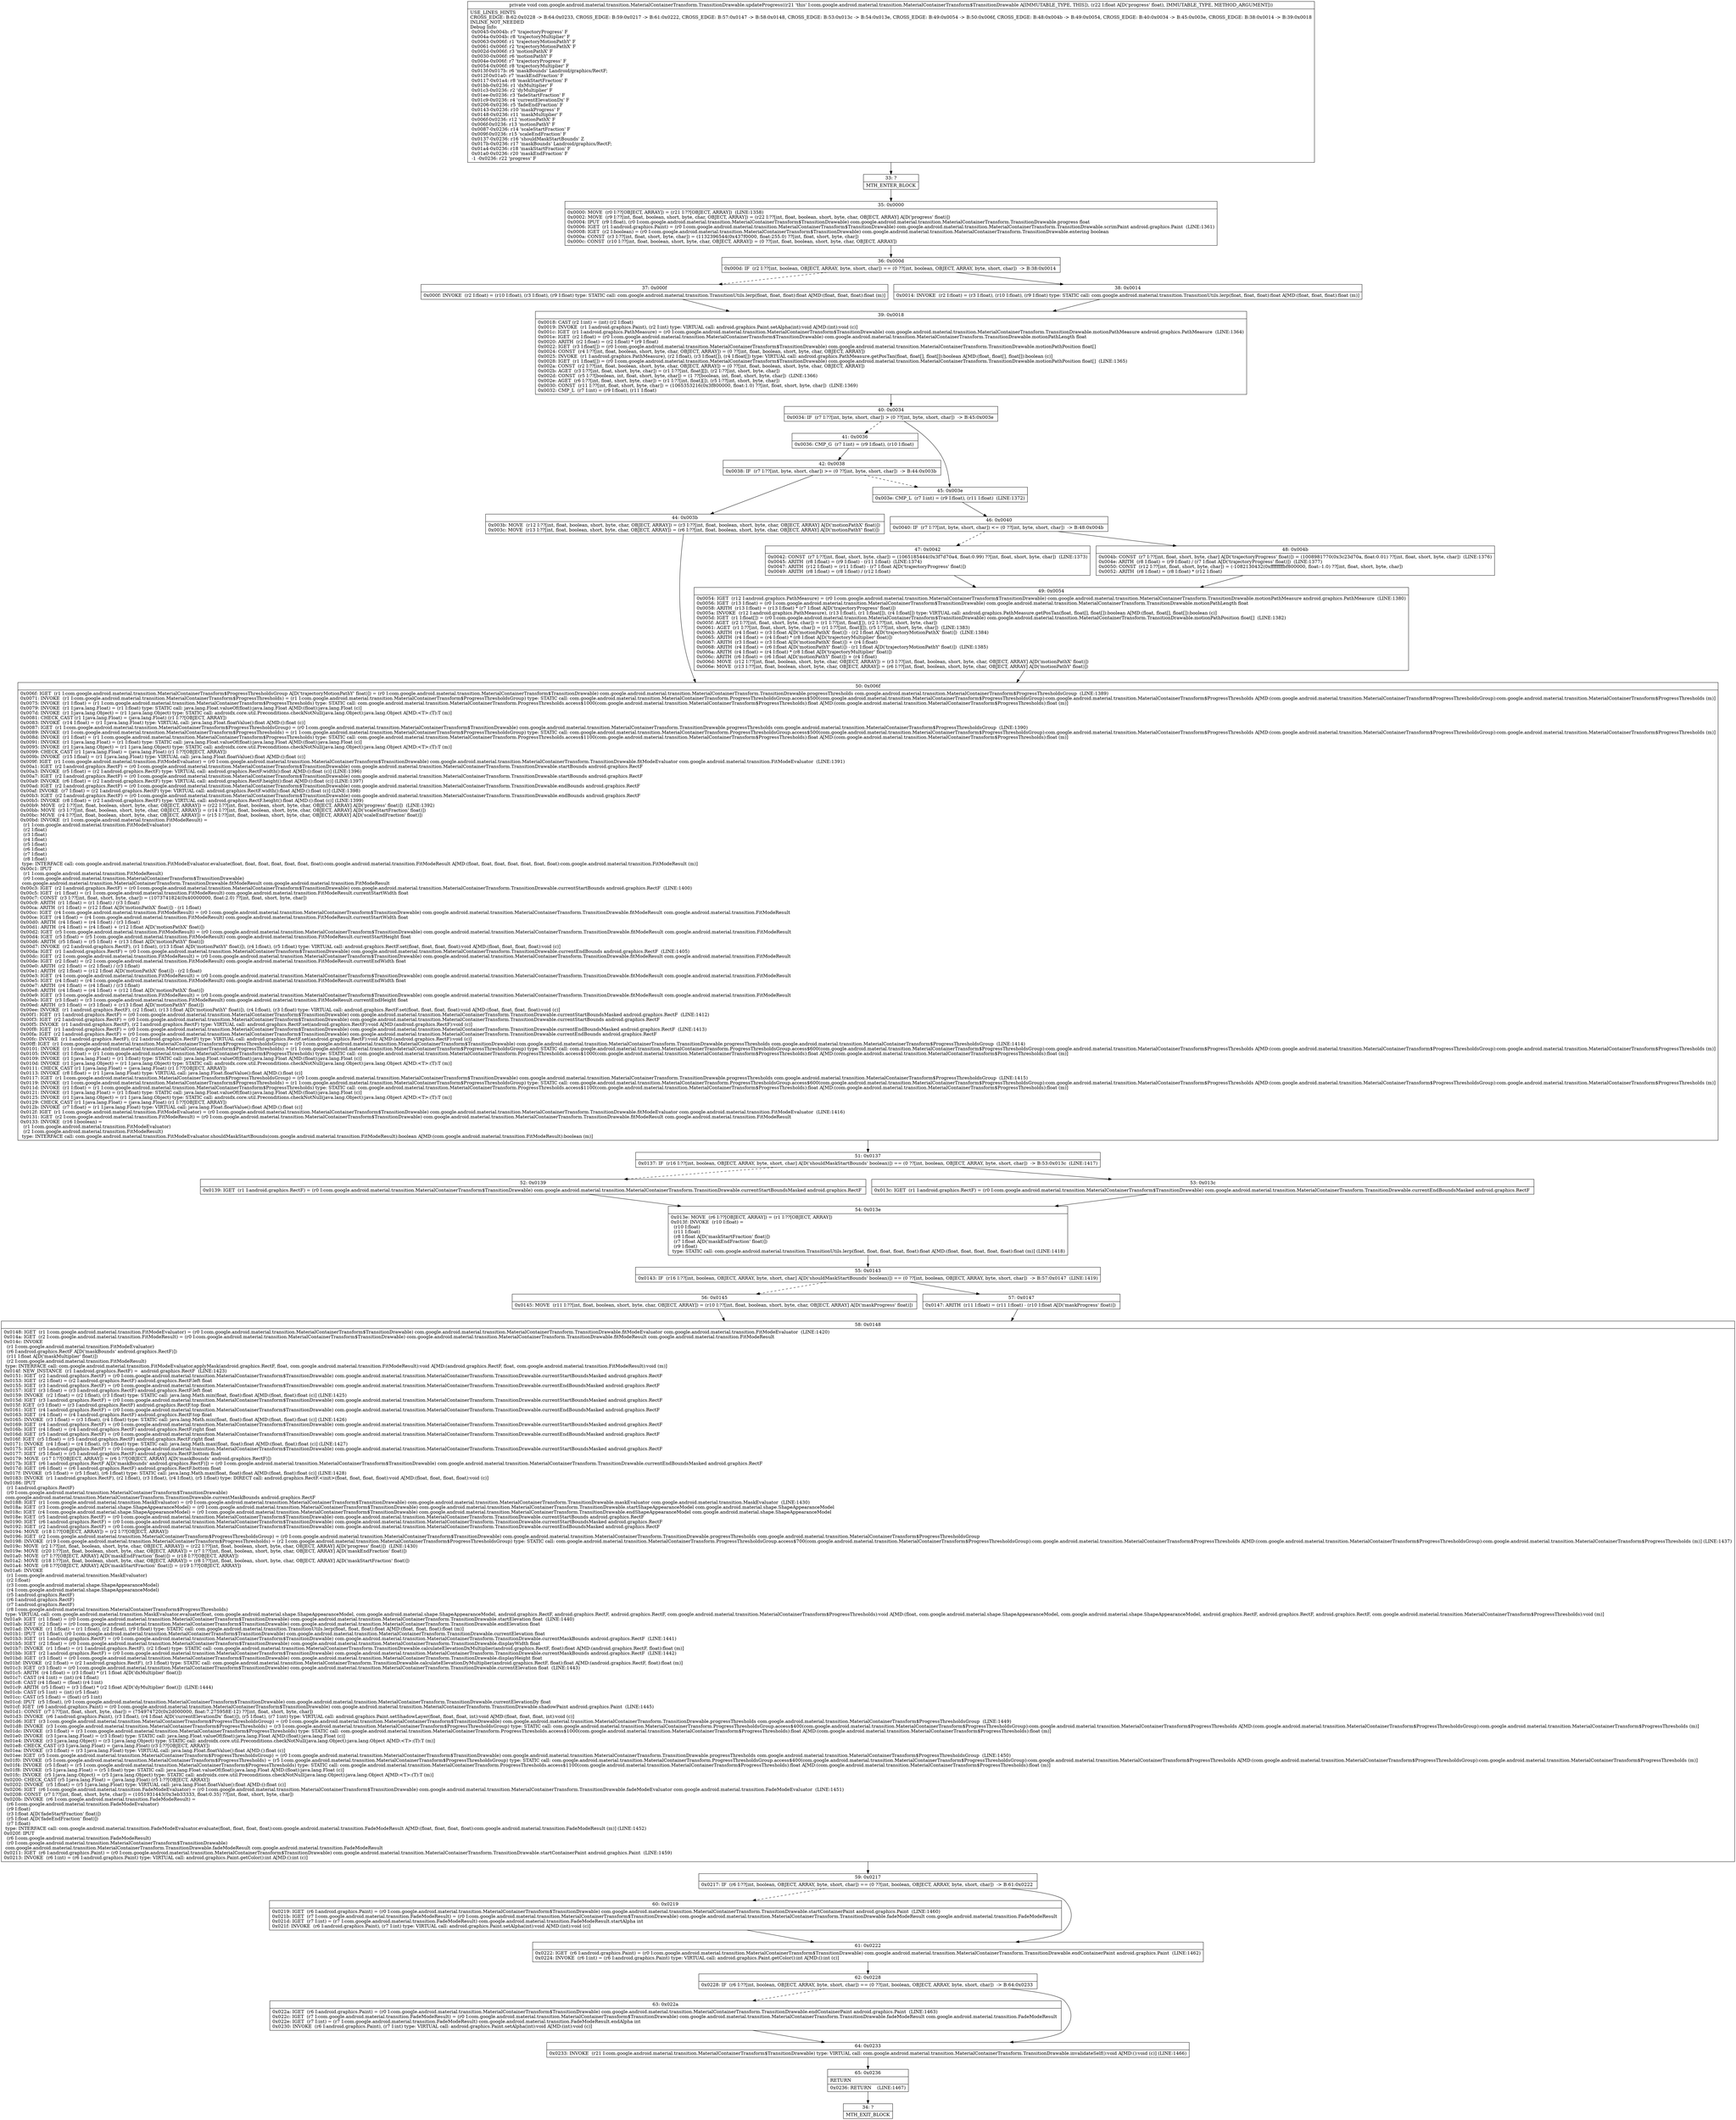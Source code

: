digraph "CFG forcom.google.android.material.transition.MaterialContainerTransform.TransitionDrawable.updateProgress(F)V" {
Node_33 [shape=record,label="{33\:\ ?|MTH_ENTER_BLOCK\l}"];
Node_35 [shape=record,label="{35\:\ 0x0000|0x0000: MOVE  (r0 I:??[OBJECT, ARRAY]) = (r21 I:??[OBJECT, ARRAY])  (LINE:1358)\l0x0002: MOVE  (r9 I:??[int, float, boolean, short, byte, char, OBJECT, ARRAY]) = (r22 I:??[int, float, boolean, short, byte, char, OBJECT, ARRAY] A[D('progress' float)]) \l0x0004: IPUT  (r9 I:float), (r0 I:com.google.android.material.transition.MaterialContainerTransform$TransitionDrawable) com.google.android.material.transition.MaterialContainerTransform.TransitionDrawable.progress float \l0x0006: IGET  (r1 I:android.graphics.Paint) = (r0 I:com.google.android.material.transition.MaterialContainerTransform$TransitionDrawable) com.google.android.material.transition.MaterialContainerTransform.TransitionDrawable.scrimPaint android.graphics.Paint  (LINE:1361)\l0x0008: IGET  (r2 I:boolean) = (r0 I:com.google.android.material.transition.MaterialContainerTransform$TransitionDrawable) com.google.android.material.transition.MaterialContainerTransform.TransitionDrawable.entering boolean \l0x000a: CONST  (r3 I:??[int, float, short, byte, char]) = (1132396544(0x437f0000, float:255.0) ??[int, float, short, byte, char]) \l0x000c: CONST  (r10 I:??[int, float, boolean, short, byte, char, OBJECT, ARRAY]) = (0 ??[int, float, boolean, short, byte, char, OBJECT, ARRAY]) \l}"];
Node_36 [shape=record,label="{36\:\ 0x000d|0x000d: IF  (r2 I:??[int, boolean, OBJECT, ARRAY, byte, short, char]) == (0 ??[int, boolean, OBJECT, ARRAY, byte, short, char])  \-\> B:38:0x0014 \l}"];
Node_37 [shape=record,label="{37\:\ 0x000f|0x000f: INVOKE  (r2 I:float) = (r10 I:float), (r3 I:float), (r9 I:float) type: STATIC call: com.google.android.material.transition.TransitionUtils.lerp(float, float, float):float A[MD:(float, float, float):float (m)]\l}"];
Node_39 [shape=record,label="{39\:\ 0x0018|0x0018: CAST (r2 I:int) = (int) (r2 I:float) \l0x0019: INVOKE  (r1 I:android.graphics.Paint), (r2 I:int) type: VIRTUAL call: android.graphics.Paint.setAlpha(int):void A[MD:(int):void (c)]\l0x001c: IGET  (r1 I:android.graphics.PathMeasure) = (r0 I:com.google.android.material.transition.MaterialContainerTransform$TransitionDrawable) com.google.android.material.transition.MaterialContainerTransform.TransitionDrawable.motionPathMeasure android.graphics.PathMeasure  (LINE:1364)\l0x001e: IGET  (r2 I:float) = (r0 I:com.google.android.material.transition.MaterialContainerTransform$TransitionDrawable) com.google.android.material.transition.MaterialContainerTransform.TransitionDrawable.motionPathLength float \l0x0020: ARITH  (r2 I:float) = (r2 I:float) * (r9 I:float) \l0x0022: IGET  (r3 I:float[]) = (r0 I:com.google.android.material.transition.MaterialContainerTransform$TransitionDrawable) com.google.android.material.transition.MaterialContainerTransform.TransitionDrawable.motionPathPosition float[] \l0x0024: CONST  (r4 I:??[int, float, boolean, short, byte, char, OBJECT, ARRAY]) = (0 ??[int, float, boolean, short, byte, char, OBJECT, ARRAY]) \l0x0025: INVOKE  (r1 I:android.graphics.PathMeasure), (r2 I:float), (r3 I:float[]), (r4 I:float[]) type: VIRTUAL call: android.graphics.PathMeasure.getPosTan(float, float[], float[]):boolean A[MD:(float, float[], float[]):boolean (c)]\l0x0028: IGET  (r1 I:float[]) = (r0 I:com.google.android.material.transition.MaterialContainerTransform$TransitionDrawable) com.google.android.material.transition.MaterialContainerTransform.TransitionDrawable.motionPathPosition float[]  (LINE:1365)\l0x002a: CONST  (r2 I:??[int, float, boolean, short, byte, char, OBJECT, ARRAY]) = (0 ??[int, float, boolean, short, byte, char, OBJECT, ARRAY]) \l0x002b: AGET  (r3 I:??[int, float, short, byte, char]) = (r1 I:??[int, float][]), (r2 I:??[int, short, byte, char]) \l0x002d: CONST  (r5 I:??[boolean, int, float, short, byte, char]) = (1 ??[boolean, int, float, short, byte, char])  (LINE:1366)\l0x002e: AGET  (r6 I:??[int, float, short, byte, char]) = (r1 I:??[int, float][]), (r5 I:??[int, short, byte, char]) \l0x0030: CONST  (r11 I:??[int, float, short, byte, char]) = (1065353216(0x3f800000, float:1.0) ??[int, float, short, byte, char])  (LINE:1369)\l0x0032: CMP_L  (r7 I:int) = (r9 I:float), (r11 I:float) \l}"];
Node_40 [shape=record,label="{40\:\ 0x0034|0x0034: IF  (r7 I:??[int, byte, short, char]) \> (0 ??[int, byte, short, char])  \-\> B:45:0x003e \l}"];
Node_41 [shape=record,label="{41\:\ 0x0036|0x0036: CMP_G  (r7 I:int) = (r9 I:float), (r10 I:float) \l}"];
Node_42 [shape=record,label="{42\:\ 0x0038|0x0038: IF  (r7 I:??[int, byte, short, char]) \>= (0 ??[int, byte, short, char])  \-\> B:44:0x003b \l}"];
Node_44 [shape=record,label="{44\:\ 0x003b|0x003b: MOVE  (r12 I:??[int, float, boolean, short, byte, char, OBJECT, ARRAY]) = (r3 I:??[int, float, boolean, short, byte, char, OBJECT, ARRAY] A[D('motionPathX' float)]) \l0x003c: MOVE  (r13 I:??[int, float, boolean, short, byte, char, OBJECT, ARRAY]) = (r6 I:??[int, float, boolean, short, byte, char, OBJECT, ARRAY] A[D('motionPathY' float)]) \l}"];
Node_50 [shape=record,label="{50\:\ 0x006f|0x006f: IGET  (r1 I:com.google.android.material.transition.MaterialContainerTransform$ProgressThresholdsGroup A[D('trajectoryMotionPathY' float)]) = (r0 I:com.google.android.material.transition.MaterialContainerTransform$TransitionDrawable) com.google.android.material.transition.MaterialContainerTransform.TransitionDrawable.progressThresholds com.google.android.material.transition.MaterialContainerTransform$ProgressThresholdsGroup  (LINE:1389)\l0x0071: INVOKE  (r1 I:com.google.android.material.transition.MaterialContainerTransform$ProgressThresholds) = (r1 I:com.google.android.material.transition.MaterialContainerTransform$ProgressThresholdsGroup) type: STATIC call: com.google.android.material.transition.MaterialContainerTransform.ProgressThresholdsGroup.access$500(com.google.android.material.transition.MaterialContainerTransform$ProgressThresholdsGroup):com.google.android.material.transition.MaterialContainerTransform$ProgressThresholds A[MD:(com.google.android.material.transition.MaterialContainerTransform$ProgressThresholdsGroup):com.google.android.material.transition.MaterialContainerTransform$ProgressThresholds (m)]\l0x0075: INVOKE  (r1 I:float) = (r1 I:com.google.android.material.transition.MaterialContainerTransform$ProgressThresholds) type: STATIC call: com.google.android.material.transition.MaterialContainerTransform.ProgressThresholds.access$1000(com.google.android.material.transition.MaterialContainerTransform$ProgressThresholds):float A[MD:(com.google.android.material.transition.MaterialContainerTransform$ProgressThresholds):float (m)]\l0x0079: INVOKE  (r1 I:java.lang.Float) = (r1 I:float) type: STATIC call: java.lang.Float.valueOf(float):java.lang.Float A[MD:(float):java.lang.Float (c)]\l0x007d: INVOKE  (r1 I:java.lang.Object) = (r1 I:java.lang.Object) type: STATIC call: androidx.core.util.Preconditions.checkNotNull(java.lang.Object):java.lang.Object A[MD:\<T\>:(T):T (m)]\l0x0081: CHECK_CAST (r1 I:java.lang.Float) = (java.lang.Float) (r1 I:??[OBJECT, ARRAY]) \l0x0083: INVOKE  (r14 I:float) = (r1 I:java.lang.Float) type: VIRTUAL call: java.lang.Float.floatValue():float A[MD:():float (c)]\l0x0087: IGET  (r1 I:com.google.android.material.transition.MaterialContainerTransform$ProgressThresholdsGroup) = (r0 I:com.google.android.material.transition.MaterialContainerTransform$TransitionDrawable) com.google.android.material.transition.MaterialContainerTransform.TransitionDrawable.progressThresholds com.google.android.material.transition.MaterialContainerTransform$ProgressThresholdsGroup  (LINE:1390)\l0x0089: INVOKE  (r1 I:com.google.android.material.transition.MaterialContainerTransform$ProgressThresholds) = (r1 I:com.google.android.material.transition.MaterialContainerTransform$ProgressThresholdsGroup) type: STATIC call: com.google.android.material.transition.MaterialContainerTransform.ProgressThresholdsGroup.access$500(com.google.android.material.transition.MaterialContainerTransform$ProgressThresholdsGroup):com.google.android.material.transition.MaterialContainerTransform$ProgressThresholds A[MD:(com.google.android.material.transition.MaterialContainerTransform$ProgressThresholdsGroup):com.google.android.material.transition.MaterialContainerTransform$ProgressThresholds (m)]\l0x008d: INVOKE  (r1 I:float) = (r1 I:com.google.android.material.transition.MaterialContainerTransform$ProgressThresholds) type: STATIC call: com.google.android.material.transition.MaterialContainerTransform.ProgressThresholds.access$1100(com.google.android.material.transition.MaterialContainerTransform$ProgressThresholds):float A[MD:(com.google.android.material.transition.MaterialContainerTransform$ProgressThresholds):float (m)]\l0x0091: INVOKE  (r1 I:java.lang.Float) = (r1 I:float) type: STATIC call: java.lang.Float.valueOf(float):java.lang.Float A[MD:(float):java.lang.Float (c)]\l0x0095: INVOKE  (r1 I:java.lang.Object) = (r1 I:java.lang.Object) type: STATIC call: androidx.core.util.Preconditions.checkNotNull(java.lang.Object):java.lang.Object A[MD:\<T\>:(T):T (m)]\l0x0099: CHECK_CAST (r1 I:java.lang.Float) = (java.lang.Float) (r1 I:??[OBJECT, ARRAY]) \l0x009b: INVOKE  (r15 I:float) = (r1 I:java.lang.Float) type: VIRTUAL call: java.lang.Float.floatValue():float A[MD:():float (c)]\l0x009f: IGET  (r1 I:com.google.android.material.transition.FitModeEvaluator) = (r0 I:com.google.android.material.transition.MaterialContainerTransform$TransitionDrawable) com.google.android.material.transition.MaterialContainerTransform.TransitionDrawable.fitModeEvaluator com.google.android.material.transition.FitModeEvaluator  (LINE:1391)\l0x00a1: IGET  (r2 I:android.graphics.RectF) = (r0 I:com.google.android.material.transition.MaterialContainerTransform$TransitionDrawable) com.google.android.material.transition.MaterialContainerTransform.TransitionDrawable.startBounds android.graphics.RectF \l0x00a3: INVOKE  (r5 I:float) = (r2 I:android.graphics.RectF) type: VIRTUAL call: android.graphics.RectF.width():float A[MD:():float (c)] (LINE:1396)\l0x00a7: IGET  (r2 I:android.graphics.RectF) = (r0 I:com.google.android.material.transition.MaterialContainerTransform$TransitionDrawable) com.google.android.material.transition.MaterialContainerTransform.TransitionDrawable.startBounds android.graphics.RectF \l0x00a9: INVOKE  (r6 I:float) = (r2 I:android.graphics.RectF) type: VIRTUAL call: android.graphics.RectF.height():float A[MD:():float (c)] (LINE:1397)\l0x00ad: IGET  (r2 I:android.graphics.RectF) = (r0 I:com.google.android.material.transition.MaterialContainerTransform$TransitionDrawable) com.google.android.material.transition.MaterialContainerTransform.TransitionDrawable.endBounds android.graphics.RectF \l0x00af: INVOKE  (r7 I:float) = (r2 I:android.graphics.RectF) type: VIRTUAL call: android.graphics.RectF.width():float A[MD:():float (c)] (LINE:1398)\l0x00b3: IGET  (r2 I:android.graphics.RectF) = (r0 I:com.google.android.material.transition.MaterialContainerTransform$TransitionDrawable) com.google.android.material.transition.MaterialContainerTransform.TransitionDrawable.endBounds android.graphics.RectF \l0x00b5: INVOKE  (r8 I:float) = (r2 I:android.graphics.RectF) type: VIRTUAL call: android.graphics.RectF.height():float A[MD:():float (c)] (LINE:1399)\l0x00b9: MOVE  (r2 I:??[int, float, boolean, short, byte, char, OBJECT, ARRAY]) = (r22 I:??[int, float, boolean, short, byte, char, OBJECT, ARRAY] A[D('progress' float)])  (LINE:1392)\l0x00bb: MOVE  (r3 I:??[int, float, boolean, short, byte, char, OBJECT, ARRAY]) = (r14 I:??[int, float, boolean, short, byte, char, OBJECT, ARRAY] A[D('scaleStartFraction' float)]) \l0x00bc: MOVE  (r4 I:??[int, float, boolean, short, byte, char, OBJECT, ARRAY]) = (r15 I:??[int, float, boolean, short, byte, char, OBJECT, ARRAY] A[D('scaleEndFraction' float)]) \l0x00bd: INVOKE  (r1 I:com.google.android.material.transition.FitModeResult) = \l  (r1 I:com.google.android.material.transition.FitModeEvaluator)\l  (r2 I:float)\l  (r3 I:float)\l  (r4 I:float)\l  (r5 I:float)\l  (r6 I:float)\l  (r7 I:float)\l  (r8 I:float)\l type: INTERFACE call: com.google.android.material.transition.FitModeEvaluator.evaluate(float, float, float, float, float, float, float):com.google.android.material.transition.FitModeResult A[MD:(float, float, float, float, float, float, float):com.google.android.material.transition.FitModeResult (m)]\l0x00c1: IPUT  \l  (r1 I:com.google.android.material.transition.FitModeResult)\l  (r0 I:com.google.android.material.transition.MaterialContainerTransform$TransitionDrawable)\l com.google.android.material.transition.MaterialContainerTransform.TransitionDrawable.fitModeResult com.google.android.material.transition.FitModeResult \l0x00c3: IGET  (r2 I:android.graphics.RectF) = (r0 I:com.google.android.material.transition.MaterialContainerTransform$TransitionDrawable) com.google.android.material.transition.MaterialContainerTransform.TransitionDrawable.currentStartBounds android.graphics.RectF  (LINE:1400)\l0x00c5: IGET  (r1 I:float) = (r1 I:com.google.android.material.transition.FitModeResult) com.google.android.material.transition.FitModeResult.currentStartWidth float \l0x00c7: CONST  (r3 I:??[int, float, short, byte, char]) = (1073741824(0x40000000, float:2.0) ??[int, float, short, byte, char]) \l0x00c9: ARITH  (r1 I:float) = (r1 I:float) \/ (r3 I:float) \l0x00ca: ARITH  (r1 I:float) = (r12 I:float A[D('motionPathX' float)]) \- (r1 I:float) \l0x00cc: IGET  (r4 I:com.google.android.material.transition.FitModeResult) = (r0 I:com.google.android.material.transition.MaterialContainerTransform$TransitionDrawable) com.google.android.material.transition.MaterialContainerTransform.TransitionDrawable.fitModeResult com.google.android.material.transition.FitModeResult \l0x00ce: IGET  (r4 I:float) = (r4 I:com.google.android.material.transition.FitModeResult) com.google.android.material.transition.FitModeResult.currentStartWidth float \l0x00d0: ARITH  (r4 I:float) = (r4 I:float) \/ (r3 I:float) \l0x00d1: ARITH  (r4 I:float) = (r4 I:float) + (r12 I:float A[D('motionPathX' float)]) \l0x00d2: IGET  (r5 I:com.google.android.material.transition.FitModeResult) = (r0 I:com.google.android.material.transition.MaterialContainerTransform$TransitionDrawable) com.google.android.material.transition.MaterialContainerTransform.TransitionDrawable.fitModeResult com.google.android.material.transition.FitModeResult \l0x00d4: IGET  (r5 I:float) = (r5 I:com.google.android.material.transition.FitModeResult) com.google.android.material.transition.FitModeResult.currentStartHeight float \l0x00d6: ARITH  (r5 I:float) = (r5 I:float) + (r13 I:float A[D('motionPathY' float)]) \l0x00d7: INVOKE  (r2 I:android.graphics.RectF), (r1 I:float), (r13 I:float A[D('motionPathY' float)]), (r4 I:float), (r5 I:float) type: VIRTUAL call: android.graphics.RectF.set(float, float, float, float):void A[MD:(float, float, float, float):void (c)]\l0x00da: IGET  (r1 I:android.graphics.RectF) = (r0 I:com.google.android.material.transition.MaterialContainerTransform$TransitionDrawable) com.google.android.material.transition.MaterialContainerTransform.TransitionDrawable.currentEndBounds android.graphics.RectF  (LINE:1405)\l0x00dc: IGET  (r2 I:com.google.android.material.transition.FitModeResult) = (r0 I:com.google.android.material.transition.MaterialContainerTransform$TransitionDrawable) com.google.android.material.transition.MaterialContainerTransform.TransitionDrawable.fitModeResult com.google.android.material.transition.FitModeResult \l0x00de: IGET  (r2 I:float) = (r2 I:com.google.android.material.transition.FitModeResult) com.google.android.material.transition.FitModeResult.currentEndWidth float \l0x00e0: ARITH  (r2 I:float) = (r2 I:float) \/ (r3 I:float) \l0x00e1: ARITH  (r2 I:float) = (r12 I:float A[D('motionPathX' float)]) \- (r2 I:float) \l0x00e3: IGET  (r4 I:com.google.android.material.transition.FitModeResult) = (r0 I:com.google.android.material.transition.MaterialContainerTransform$TransitionDrawable) com.google.android.material.transition.MaterialContainerTransform.TransitionDrawable.fitModeResult com.google.android.material.transition.FitModeResult \l0x00e5: IGET  (r4 I:float) = (r4 I:com.google.android.material.transition.FitModeResult) com.google.android.material.transition.FitModeResult.currentEndWidth float \l0x00e7: ARITH  (r4 I:float) = (r4 I:float) \/ (r3 I:float) \l0x00e8: ARITH  (r4 I:float) = (r4 I:float) + (r12 I:float A[D('motionPathX' float)]) \l0x00e9: IGET  (r3 I:com.google.android.material.transition.FitModeResult) = (r0 I:com.google.android.material.transition.MaterialContainerTransform$TransitionDrawable) com.google.android.material.transition.MaterialContainerTransform.TransitionDrawable.fitModeResult com.google.android.material.transition.FitModeResult \l0x00eb: IGET  (r3 I:float) = (r3 I:com.google.android.material.transition.FitModeResult) com.google.android.material.transition.FitModeResult.currentEndHeight float \l0x00ed: ARITH  (r3 I:float) = (r3 I:float) + (r13 I:float A[D('motionPathY' float)]) \l0x00ee: INVOKE  (r1 I:android.graphics.RectF), (r2 I:float), (r13 I:float A[D('motionPathY' float)]), (r4 I:float), (r3 I:float) type: VIRTUAL call: android.graphics.RectF.set(float, float, float, float):void A[MD:(float, float, float, float):void (c)]\l0x00f1: IGET  (r1 I:android.graphics.RectF) = (r0 I:com.google.android.material.transition.MaterialContainerTransform$TransitionDrawable) com.google.android.material.transition.MaterialContainerTransform.TransitionDrawable.currentStartBoundsMasked android.graphics.RectF  (LINE:1412)\l0x00f3: IGET  (r2 I:android.graphics.RectF) = (r0 I:com.google.android.material.transition.MaterialContainerTransform$TransitionDrawable) com.google.android.material.transition.MaterialContainerTransform.TransitionDrawable.currentStartBounds android.graphics.RectF \l0x00f5: INVOKE  (r1 I:android.graphics.RectF), (r2 I:android.graphics.RectF) type: VIRTUAL call: android.graphics.RectF.set(android.graphics.RectF):void A[MD:(android.graphics.RectF):void (c)]\l0x00f8: IGET  (r1 I:android.graphics.RectF) = (r0 I:com.google.android.material.transition.MaterialContainerTransform$TransitionDrawable) com.google.android.material.transition.MaterialContainerTransform.TransitionDrawable.currentEndBoundsMasked android.graphics.RectF  (LINE:1413)\l0x00fa: IGET  (r2 I:android.graphics.RectF) = (r0 I:com.google.android.material.transition.MaterialContainerTransform$TransitionDrawable) com.google.android.material.transition.MaterialContainerTransform.TransitionDrawable.currentEndBounds android.graphics.RectF \l0x00fc: INVOKE  (r1 I:android.graphics.RectF), (r2 I:android.graphics.RectF) type: VIRTUAL call: android.graphics.RectF.set(android.graphics.RectF):void A[MD:(android.graphics.RectF):void (c)]\l0x00ff: IGET  (r1 I:com.google.android.material.transition.MaterialContainerTransform$ProgressThresholdsGroup) = (r0 I:com.google.android.material.transition.MaterialContainerTransform$TransitionDrawable) com.google.android.material.transition.MaterialContainerTransform.TransitionDrawable.progressThresholds com.google.android.material.transition.MaterialContainerTransform$ProgressThresholdsGroup  (LINE:1414)\l0x0101: INVOKE  (r1 I:com.google.android.material.transition.MaterialContainerTransform$ProgressThresholds) = (r1 I:com.google.android.material.transition.MaterialContainerTransform$ProgressThresholdsGroup) type: STATIC call: com.google.android.material.transition.MaterialContainerTransform.ProgressThresholdsGroup.access$600(com.google.android.material.transition.MaterialContainerTransform$ProgressThresholdsGroup):com.google.android.material.transition.MaterialContainerTransform$ProgressThresholds A[MD:(com.google.android.material.transition.MaterialContainerTransform$ProgressThresholdsGroup):com.google.android.material.transition.MaterialContainerTransform$ProgressThresholds (m)]\l0x0105: INVOKE  (r1 I:float) = (r1 I:com.google.android.material.transition.MaterialContainerTransform$ProgressThresholds) type: STATIC call: com.google.android.material.transition.MaterialContainerTransform.ProgressThresholds.access$1000(com.google.android.material.transition.MaterialContainerTransform$ProgressThresholds):float A[MD:(com.google.android.material.transition.MaterialContainerTransform$ProgressThresholds):float (m)]\l0x0109: INVOKE  (r1 I:java.lang.Float) = (r1 I:float) type: STATIC call: java.lang.Float.valueOf(float):java.lang.Float A[MD:(float):java.lang.Float (c)]\l0x010d: INVOKE  (r1 I:java.lang.Object) = (r1 I:java.lang.Object) type: STATIC call: androidx.core.util.Preconditions.checkNotNull(java.lang.Object):java.lang.Object A[MD:\<T\>:(T):T (m)]\l0x0111: CHECK_CAST (r1 I:java.lang.Float) = (java.lang.Float) (r1 I:??[OBJECT, ARRAY]) \l0x0113: INVOKE  (r8 I:float) = (r1 I:java.lang.Float) type: VIRTUAL call: java.lang.Float.floatValue():float A[MD:():float (c)]\l0x0117: IGET  (r1 I:com.google.android.material.transition.MaterialContainerTransform$ProgressThresholdsGroup) = (r0 I:com.google.android.material.transition.MaterialContainerTransform$TransitionDrawable) com.google.android.material.transition.MaterialContainerTransform.TransitionDrawable.progressThresholds com.google.android.material.transition.MaterialContainerTransform$ProgressThresholdsGroup  (LINE:1415)\l0x0119: INVOKE  (r1 I:com.google.android.material.transition.MaterialContainerTransform$ProgressThresholds) = (r1 I:com.google.android.material.transition.MaterialContainerTransform$ProgressThresholdsGroup) type: STATIC call: com.google.android.material.transition.MaterialContainerTransform.ProgressThresholdsGroup.access$600(com.google.android.material.transition.MaterialContainerTransform$ProgressThresholdsGroup):com.google.android.material.transition.MaterialContainerTransform$ProgressThresholds A[MD:(com.google.android.material.transition.MaterialContainerTransform$ProgressThresholdsGroup):com.google.android.material.transition.MaterialContainerTransform$ProgressThresholds (m)]\l0x011d: INVOKE  (r1 I:float) = (r1 I:com.google.android.material.transition.MaterialContainerTransform$ProgressThresholds) type: STATIC call: com.google.android.material.transition.MaterialContainerTransform.ProgressThresholds.access$1100(com.google.android.material.transition.MaterialContainerTransform$ProgressThresholds):float A[MD:(com.google.android.material.transition.MaterialContainerTransform$ProgressThresholds):float (m)]\l0x0121: INVOKE  (r1 I:java.lang.Float) = (r1 I:float) type: STATIC call: java.lang.Float.valueOf(float):java.lang.Float A[MD:(float):java.lang.Float (c)]\l0x0125: INVOKE  (r1 I:java.lang.Object) = (r1 I:java.lang.Object) type: STATIC call: androidx.core.util.Preconditions.checkNotNull(java.lang.Object):java.lang.Object A[MD:\<T\>:(T):T (m)]\l0x0129: CHECK_CAST (r1 I:java.lang.Float) = (java.lang.Float) (r1 I:??[OBJECT, ARRAY]) \l0x012b: INVOKE  (r7 I:float) = (r1 I:java.lang.Float) type: VIRTUAL call: java.lang.Float.floatValue():float A[MD:():float (c)]\l0x012f: IGET  (r1 I:com.google.android.material.transition.FitModeEvaluator) = (r0 I:com.google.android.material.transition.MaterialContainerTransform$TransitionDrawable) com.google.android.material.transition.MaterialContainerTransform.TransitionDrawable.fitModeEvaluator com.google.android.material.transition.FitModeEvaluator  (LINE:1416)\l0x0131: IGET  (r2 I:com.google.android.material.transition.FitModeResult) = (r0 I:com.google.android.material.transition.MaterialContainerTransform$TransitionDrawable) com.google.android.material.transition.MaterialContainerTransform.TransitionDrawable.fitModeResult com.google.android.material.transition.FitModeResult \l0x0133: INVOKE  (r16 I:boolean) = \l  (r1 I:com.google.android.material.transition.FitModeEvaluator)\l  (r2 I:com.google.android.material.transition.FitModeResult)\l type: INTERFACE call: com.google.android.material.transition.FitModeEvaluator.shouldMaskStartBounds(com.google.android.material.transition.FitModeResult):boolean A[MD:(com.google.android.material.transition.FitModeResult):boolean (m)]\l}"];
Node_51 [shape=record,label="{51\:\ 0x0137|0x0137: IF  (r16 I:??[int, boolean, OBJECT, ARRAY, byte, short, char] A[D('shouldMaskStartBounds' boolean)]) == (0 ??[int, boolean, OBJECT, ARRAY, byte, short, char])  \-\> B:53:0x013c  (LINE:1417)\l}"];
Node_52 [shape=record,label="{52\:\ 0x0139|0x0139: IGET  (r1 I:android.graphics.RectF) = (r0 I:com.google.android.material.transition.MaterialContainerTransform$TransitionDrawable) com.google.android.material.transition.MaterialContainerTransform.TransitionDrawable.currentStartBoundsMasked android.graphics.RectF \l}"];
Node_54 [shape=record,label="{54\:\ 0x013e|0x013e: MOVE  (r6 I:??[OBJECT, ARRAY]) = (r1 I:??[OBJECT, ARRAY]) \l0x013f: INVOKE  (r10 I:float) = \l  (r10 I:float)\l  (r11 I:float)\l  (r8 I:float A[D('maskStartFraction' float)])\l  (r7 I:float A[D('maskEndFraction' float)])\l  (r9 I:float)\l type: STATIC call: com.google.android.material.transition.TransitionUtils.lerp(float, float, float, float, float):float A[MD:(float, float, float, float, float):float (m)] (LINE:1418)\l}"];
Node_55 [shape=record,label="{55\:\ 0x0143|0x0143: IF  (r16 I:??[int, boolean, OBJECT, ARRAY, byte, short, char] A[D('shouldMaskStartBounds' boolean)]) == (0 ??[int, boolean, OBJECT, ARRAY, byte, short, char])  \-\> B:57:0x0147  (LINE:1419)\l}"];
Node_56 [shape=record,label="{56\:\ 0x0145|0x0145: MOVE  (r11 I:??[int, float, boolean, short, byte, char, OBJECT, ARRAY]) = (r10 I:??[int, float, boolean, short, byte, char, OBJECT, ARRAY] A[D('maskProgress' float)]) \l}"];
Node_58 [shape=record,label="{58\:\ 0x0148|0x0148: IGET  (r1 I:com.google.android.material.transition.FitModeEvaluator) = (r0 I:com.google.android.material.transition.MaterialContainerTransform$TransitionDrawable) com.google.android.material.transition.MaterialContainerTransform.TransitionDrawable.fitModeEvaluator com.google.android.material.transition.FitModeEvaluator  (LINE:1420)\l0x014a: IGET  (r2 I:com.google.android.material.transition.FitModeResult) = (r0 I:com.google.android.material.transition.MaterialContainerTransform$TransitionDrawable) com.google.android.material.transition.MaterialContainerTransform.TransitionDrawable.fitModeResult com.google.android.material.transition.FitModeResult \l0x014c: INVOKE  \l  (r1 I:com.google.android.material.transition.FitModeEvaluator)\l  (r6 I:android.graphics.RectF A[D('maskBounds' android.graphics.RectF)])\l  (r11 I:float A[D('maskMultiplier' float)])\l  (r2 I:com.google.android.material.transition.FitModeResult)\l type: INTERFACE call: com.google.android.material.transition.FitModeEvaluator.applyMask(android.graphics.RectF, float, com.google.android.material.transition.FitModeResult):void A[MD:(android.graphics.RectF, float, com.google.android.material.transition.FitModeResult):void (m)]\l0x014f: NEW_INSTANCE  (r1 I:android.graphics.RectF) =  android.graphics.RectF  (LINE:1423)\l0x0151: IGET  (r2 I:android.graphics.RectF) = (r0 I:com.google.android.material.transition.MaterialContainerTransform$TransitionDrawable) com.google.android.material.transition.MaterialContainerTransform.TransitionDrawable.currentStartBoundsMasked android.graphics.RectF \l0x0153: IGET  (r2 I:float) = (r2 I:android.graphics.RectF) android.graphics.RectF.left float \l0x0155: IGET  (r3 I:android.graphics.RectF) = (r0 I:com.google.android.material.transition.MaterialContainerTransform$TransitionDrawable) com.google.android.material.transition.MaterialContainerTransform.TransitionDrawable.currentEndBoundsMasked android.graphics.RectF \l0x0157: IGET  (r3 I:float) = (r3 I:android.graphics.RectF) android.graphics.RectF.left float \l0x0159: INVOKE  (r2 I:float) = (r2 I:float), (r3 I:float) type: STATIC call: java.lang.Math.min(float, float):float A[MD:(float, float):float (c)] (LINE:1425)\l0x015d: IGET  (r3 I:android.graphics.RectF) = (r0 I:com.google.android.material.transition.MaterialContainerTransform$TransitionDrawable) com.google.android.material.transition.MaterialContainerTransform.TransitionDrawable.currentStartBoundsMasked android.graphics.RectF \l0x015f: IGET  (r3 I:float) = (r3 I:android.graphics.RectF) android.graphics.RectF.top float \l0x0161: IGET  (r4 I:android.graphics.RectF) = (r0 I:com.google.android.material.transition.MaterialContainerTransform$TransitionDrawable) com.google.android.material.transition.MaterialContainerTransform.TransitionDrawable.currentEndBoundsMasked android.graphics.RectF \l0x0163: IGET  (r4 I:float) = (r4 I:android.graphics.RectF) android.graphics.RectF.top float \l0x0165: INVOKE  (r3 I:float) = (r3 I:float), (r4 I:float) type: STATIC call: java.lang.Math.min(float, float):float A[MD:(float, float):float (c)] (LINE:1426)\l0x0169: IGET  (r4 I:android.graphics.RectF) = (r0 I:com.google.android.material.transition.MaterialContainerTransform$TransitionDrawable) com.google.android.material.transition.MaterialContainerTransform.TransitionDrawable.currentStartBoundsMasked android.graphics.RectF \l0x016b: IGET  (r4 I:float) = (r4 I:android.graphics.RectF) android.graphics.RectF.right float \l0x016d: IGET  (r5 I:android.graphics.RectF) = (r0 I:com.google.android.material.transition.MaterialContainerTransform$TransitionDrawable) com.google.android.material.transition.MaterialContainerTransform.TransitionDrawable.currentEndBoundsMasked android.graphics.RectF \l0x016f: IGET  (r5 I:float) = (r5 I:android.graphics.RectF) android.graphics.RectF.right float \l0x0171: INVOKE  (r4 I:float) = (r4 I:float), (r5 I:float) type: STATIC call: java.lang.Math.max(float, float):float A[MD:(float, float):float (c)] (LINE:1427)\l0x0175: IGET  (r5 I:android.graphics.RectF) = (r0 I:com.google.android.material.transition.MaterialContainerTransform$TransitionDrawable) com.google.android.material.transition.MaterialContainerTransform.TransitionDrawable.currentStartBoundsMasked android.graphics.RectF \l0x0177: IGET  (r5 I:float) = (r5 I:android.graphics.RectF) android.graphics.RectF.bottom float \l0x0179: MOVE  (r17 I:??[OBJECT, ARRAY]) = (r6 I:??[OBJECT, ARRAY] A[D('maskBounds' android.graphics.RectF)]) \l0x017b: IGET  (r6 I:android.graphics.RectF A[D('maskBounds' android.graphics.RectF)]) = (r0 I:com.google.android.material.transition.MaterialContainerTransform$TransitionDrawable) com.google.android.material.transition.MaterialContainerTransform.TransitionDrawable.currentEndBoundsMasked android.graphics.RectF \l0x017d: IGET  (r6 I:float) = (r6 I:android.graphics.RectF) android.graphics.RectF.bottom float \l0x017f: INVOKE  (r5 I:float) = (r5 I:float), (r6 I:float) type: STATIC call: java.lang.Math.max(float, float):float A[MD:(float, float):float (c)] (LINE:1428)\l0x0183: INVOKE  (r1 I:android.graphics.RectF), (r2 I:float), (r3 I:float), (r4 I:float), (r5 I:float) type: DIRECT call: android.graphics.RectF.\<init\>(float, float, float, float):void A[MD:(float, float, float, float):void (c)]\l0x0186: IPUT  \l  (r1 I:android.graphics.RectF)\l  (r0 I:com.google.android.material.transition.MaterialContainerTransform$TransitionDrawable)\l com.google.android.material.transition.MaterialContainerTransform.TransitionDrawable.currentMaskBounds android.graphics.RectF \l0x0188: IGET  (r1 I:com.google.android.material.transition.MaskEvaluator) = (r0 I:com.google.android.material.transition.MaterialContainerTransform$TransitionDrawable) com.google.android.material.transition.MaterialContainerTransform.TransitionDrawable.maskEvaluator com.google.android.material.transition.MaskEvaluator  (LINE:1430)\l0x018a: IGET  (r3 I:com.google.android.material.shape.ShapeAppearanceModel) = (r0 I:com.google.android.material.transition.MaterialContainerTransform$TransitionDrawable) com.google.android.material.transition.MaterialContainerTransform.TransitionDrawable.startShapeAppearanceModel com.google.android.material.shape.ShapeAppearanceModel \l0x018c: IGET  (r4 I:com.google.android.material.shape.ShapeAppearanceModel) = (r0 I:com.google.android.material.transition.MaterialContainerTransform$TransitionDrawable) com.google.android.material.transition.MaterialContainerTransform.TransitionDrawable.endShapeAppearanceModel com.google.android.material.shape.ShapeAppearanceModel \l0x018e: IGET  (r5 I:android.graphics.RectF) = (r0 I:com.google.android.material.transition.MaterialContainerTransform$TransitionDrawable) com.google.android.material.transition.MaterialContainerTransform.TransitionDrawable.currentStartBounds android.graphics.RectF \l0x0190: IGET  (r6 I:android.graphics.RectF) = (r0 I:com.google.android.material.transition.MaterialContainerTransform$TransitionDrawable) com.google.android.material.transition.MaterialContainerTransform.TransitionDrawable.currentStartBoundsMasked android.graphics.RectF \l0x0192: IGET  (r2 I:android.graphics.RectF) = (r0 I:com.google.android.material.transition.MaterialContainerTransform$TransitionDrawable) com.google.android.material.transition.MaterialContainerTransform.TransitionDrawable.currentEndBoundsMasked android.graphics.RectF \l0x0194: MOVE  (r18 I:??[OBJECT, ARRAY]) = (r2 I:??[OBJECT, ARRAY]) \l0x0196: IGET  (r2 I:com.google.android.material.transition.MaterialContainerTransform$ProgressThresholdsGroup) = (r0 I:com.google.android.material.transition.MaterialContainerTransform$TransitionDrawable) com.google.android.material.transition.MaterialContainerTransform.TransitionDrawable.progressThresholds com.google.android.material.transition.MaterialContainerTransform$ProgressThresholdsGroup \l0x0198: INVOKE  (r19 I:com.google.android.material.transition.MaterialContainerTransform$ProgressThresholds) = (r2 I:com.google.android.material.transition.MaterialContainerTransform$ProgressThresholdsGroup) type: STATIC call: com.google.android.material.transition.MaterialContainerTransform.ProgressThresholdsGroup.access$700(com.google.android.material.transition.MaterialContainerTransform$ProgressThresholdsGroup):com.google.android.material.transition.MaterialContainerTransform$ProgressThresholds A[MD:(com.google.android.material.transition.MaterialContainerTransform$ProgressThresholdsGroup):com.google.android.material.transition.MaterialContainerTransform$ProgressThresholds (m)] (LINE:1437)\l0x019c: MOVE  (r2 I:??[int, float, boolean, short, byte, char, OBJECT, ARRAY]) = (r22 I:??[int, float, boolean, short, byte, char, OBJECT, ARRAY] A[D('progress' float)])  (LINE:1430)\l0x019e: MOVE  (r20 I:??[int, float, boolean, short, byte, char, OBJECT, ARRAY]) = (r7 I:??[int, float, boolean, short, byte, char, OBJECT, ARRAY] A[D('maskEndFraction' float)]) \l0x01a0: MOVE  (r7 I:??[OBJECT, ARRAY] A[D('maskEndFraction' float)]) = (r18 I:??[OBJECT, ARRAY]) \l0x01a2: MOVE  (r18 I:??[int, float, boolean, short, byte, char, OBJECT, ARRAY]) = (r8 I:??[int, float, boolean, short, byte, char, OBJECT, ARRAY] A[D('maskStartFraction' float)]) \l0x01a4: MOVE  (r8 I:??[OBJECT, ARRAY] A[D('maskStartFraction' float)]) = (r19 I:??[OBJECT, ARRAY]) \l0x01a6: INVOKE  \l  (r1 I:com.google.android.material.transition.MaskEvaluator)\l  (r2 I:float)\l  (r3 I:com.google.android.material.shape.ShapeAppearanceModel)\l  (r4 I:com.google.android.material.shape.ShapeAppearanceModel)\l  (r5 I:android.graphics.RectF)\l  (r6 I:android.graphics.RectF)\l  (r7 I:android.graphics.RectF)\l  (r8 I:com.google.android.material.transition.MaterialContainerTransform$ProgressThresholds)\l type: VIRTUAL call: com.google.android.material.transition.MaskEvaluator.evaluate(float, com.google.android.material.shape.ShapeAppearanceModel, com.google.android.material.shape.ShapeAppearanceModel, android.graphics.RectF, android.graphics.RectF, android.graphics.RectF, com.google.android.material.transition.MaterialContainerTransform$ProgressThresholds):void A[MD:(float, com.google.android.material.shape.ShapeAppearanceModel, com.google.android.material.shape.ShapeAppearanceModel, android.graphics.RectF, android.graphics.RectF, android.graphics.RectF, com.google.android.material.transition.MaterialContainerTransform$ProgressThresholds):void (m)]\l0x01a9: IGET  (r1 I:float) = (r0 I:com.google.android.material.transition.MaterialContainerTransform$TransitionDrawable) com.google.android.material.transition.MaterialContainerTransform.TransitionDrawable.startElevation float  (LINE:1440)\l0x01ab: IGET  (r2 I:float) = (r0 I:com.google.android.material.transition.MaterialContainerTransform$TransitionDrawable) com.google.android.material.transition.MaterialContainerTransform.TransitionDrawable.endElevation float \l0x01ad: INVOKE  (r1 I:float) = (r1 I:float), (r2 I:float), (r9 I:float) type: STATIC call: com.google.android.material.transition.TransitionUtils.lerp(float, float, float):float A[MD:(float, float, float):float (m)]\l0x01b1: IPUT  (r1 I:float), (r0 I:com.google.android.material.transition.MaterialContainerTransform$TransitionDrawable) com.google.android.material.transition.MaterialContainerTransform.TransitionDrawable.currentElevation float \l0x01b3: IGET  (r1 I:android.graphics.RectF) = (r0 I:com.google.android.material.transition.MaterialContainerTransform$TransitionDrawable) com.google.android.material.transition.MaterialContainerTransform.TransitionDrawable.currentMaskBounds android.graphics.RectF  (LINE:1441)\l0x01b5: IGET  (r2 I:float) = (r0 I:com.google.android.material.transition.MaterialContainerTransform$TransitionDrawable) com.google.android.material.transition.MaterialContainerTransform.TransitionDrawable.displayWidth float \l0x01b7: INVOKE  (r1 I:float) = (r1 I:android.graphics.RectF), (r2 I:float) type: STATIC call: com.google.android.material.transition.MaterialContainerTransform.TransitionDrawable.calculateElevationDxMultiplier(android.graphics.RectF, float):float A[MD:(android.graphics.RectF, float):float (m)]\l0x01bb: IGET  (r2 I:android.graphics.RectF) = (r0 I:com.google.android.material.transition.MaterialContainerTransform$TransitionDrawable) com.google.android.material.transition.MaterialContainerTransform.TransitionDrawable.currentMaskBounds android.graphics.RectF  (LINE:1442)\l0x01bd: IGET  (r3 I:float) = (r0 I:com.google.android.material.transition.MaterialContainerTransform$TransitionDrawable) com.google.android.material.transition.MaterialContainerTransform.TransitionDrawable.displayHeight float \l0x01bf: INVOKE  (r2 I:float) = (r2 I:android.graphics.RectF), (r3 I:float) type: STATIC call: com.google.android.material.transition.MaterialContainerTransform.TransitionDrawable.calculateElevationDyMultiplier(android.graphics.RectF, float):float A[MD:(android.graphics.RectF, float):float (m)]\l0x01c3: IGET  (r3 I:float) = (r0 I:com.google.android.material.transition.MaterialContainerTransform$TransitionDrawable) com.google.android.material.transition.MaterialContainerTransform.TransitionDrawable.currentElevation float  (LINE:1443)\l0x01c5: ARITH  (r4 I:float) = (r3 I:float) * (r1 I:float A[D('dxMultiplier' float)]) \l0x01c7: CAST (r4 I:int) = (int) (r4 I:float) \l0x01c8: CAST (r4 I:float) = (float) (r4 I:int) \l0x01c9: ARITH  (r5 I:float) = (r3 I:float) * (r2 I:float A[D('dyMultiplier' float)])  (LINE:1444)\l0x01cb: CAST (r5 I:int) = (int) (r5 I:float) \l0x01cc: CAST (r5 I:float) = (float) (r5 I:int) \l0x01cd: IPUT  (r5 I:float), (r0 I:com.google.android.material.transition.MaterialContainerTransform$TransitionDrawable) com.google.android.material.transition.MaterialContainerTransform.TransitionDrawable.currentElevationDy float \l0x01cf: IGET  (r6 I:android.graphics.Paint) = (r0 I:com.google.android.material.transition.MaterialContainerTransform$TransitionDrawable) com.google.android.material.transition.MaterialContainerTransform.TransitionDrawable.shadowPaint android.graphics.Paint  (LINE:1445)\l0x01d1: CONST  (r7 I:??[int, float, short, byte, char]) = (754974720(0x2d000000, float:7.275958E\-12) ??[int, float, short, byte, char]) \l0x01d3: INVOKE  (r6 I:android.graphics.Paint), (r3 I:float), (r4 I:float A[D('currentElevationDx' float)]), (r5 I:float), (r7 I:int) type: VIRTUAL call: android.graphics.Paint.setShadowLayer(float, float, float, int):void A[MD:(float, float, float, int):void (c)]\l0x01d6: IGET  (r3 I:com.google.android.material.transition.MaterialContainerTransform$ProgressThresholdsGroup) = (r0 I:com.google.android.material.transition.MaterialContainerTransform$TransitionDrawable) com.google.android.material.transition.MaterialContainerTransform.TransitionDrawable.progressThresholds com.google.android.material.transition.MaterialContainerTransform$ProgressThresholdsGroup  (LINE:1449)\l0x01d8: INVOKE  (r3 I:com.google.android.material.transition.MaterialContainerTransform$ProgressThresholds) = (r3 I:com.google.android.material.transition.MaterialContainerTransform$ProgressThresholdsGroup) type: STATIC call: com.google.android.material.transition.MaterialContainerTransform.ProgressThresholdsGroup.access$400(com.google.android.material.transition.MaterialContainerTransform$ProgressThresholdsGroup):com.google.android.material.transition.MaterialContainerTransform$ProgressThresholds A[MD:(com.google.android.material.transition.MaterialContainerTransform$ProgressThresholdsGroup):com.google.android.material.transition.MaterialContainerTransform$ProgressThresholds (m)]\l0x01dc: INVOKE  (r3 I:float) = (r3 I:com.google.android.material.transition.MaterialContainerTransform$ProgressThresholds) type: STATIC call: com.google.android.material.transition.MaterialContainerTransform.ProgressThresholds.access$1000(com.google.android.material.transition.MaterialContainerTransform$ProgressThresholds):float A[MD:(com.google.android.material.transition.MaterialContainerTransform$ProgressThresholds):float (m)]\l0x01e0: INVOKE  (r3 I:java.lang.Float) = (r3 I:float) type: STATIC call: java.lang.Float.valueOf(float):java.lang.Float A[MD:(float):java.lang.Float (c)]\l0x01e4: INVOKE  (r3 I:java.lang.Object) = (r3 I:java.lang.Object) type: STATIC call: androidx.core.util.Preconditions.checkNotNull(java.lang.Object):java.lang.Object A[MD:\<T\>:(T):T (m)]\l0x01e8: CHECK_CAST (r3 I:java.lang.Float) = (java.lang.Float) (r3 I:??[OBJECT, ARRAY]) \l0x01ea: INVOKE  (r3 I:float) = (r3 I:java.lang.Float) type: VIRTUAL call: java.lang.Float.floatValue():float A[MD:():float (c)]\l0x01ee: IGET  (r5 I:com.google.android.material.transition.MaterialContainerTransform$ProgressThresholdsGroup) = (r0 I:com.google.android.material.transition.MaterialContainerTransform$TransitionDrawable) com.google.android.material.transition.MaterialContainerTransform.TransitionDrawable.progressThresholds com.google.android.material.transition.MaterialContainerTransform$ProgressThresholdsGroup  (LINE:1450)\l0x01f0: INVOKE  (r5 I:com.google.android.material.transition.MaterialContainerTransform$ProgressThresholds) = (r5 I:com.google.android.material.transition.MaterialContainerTransform$ProgressThresholdsGroup) type: STATIC call: com.google.android.material.transition.MaterialContainerTransform.ProgressThresholdsGroup.access$400(com.google.android.material.transition.MaterialContainerTransform$ProgressThresholdsGroup):com.google.android.material.transition.MaterialContainerTransform$ProgressThresholds A[MD:(com.google.android.material.transition.MaterialContainerTransform$ProgressThresholdsGroup):com.google.android.material.transition.MaterialContainerTransform$ProgressThresholds (m)]\l0x01f4: INVOKE  (r5 I:float) = (r5 I:com.google.android.material.transition.MaterialContainerTransform$ProgressThresholds) type: STATIC call: com.google.android.material.transition.MaterialContainerTransform.ProgressThresholds.access$1100(com.google.android.material.transition.MaterialContainerTransform$ProgressThresholds):float A[MD:(com.google.android.material.transition.MaterialContainerTransform$ProgressThresholds):float (m)]\l0x01f8: INVOKE  (r5 I:java.lang.Float) = (r5 I:float) type: STATIC call: java.lang.Float.valueOf(float):java.lang.Float A[MD:(float):java.lang.Float (c)]\l0x01fc: INVOKE  (r5 I:java.lang.Object) = (r5 I:java.lang.Object) type: STATIC call: androidx.core.util.Preconditions.checkNotNull(java.lang.Object):java.lang.Object A[MD:\<T\>:(T):T (m)]\l0x0200: CHECK_CAST (r5 I:java.lang.Float) = (java.lang.Float) (r5 I:??[OBJECT, ARRAY]) \l0x0202: INVOKE  (r5 I:float) = (r5 I:java.lang.Float) type: VIRTUAL call: java.lang.Float.floatValue():float A[MD:():float (c)]\l0x0206: IGET  (r6 I:com.google.android.material.transition.FadeModeEvaluator) = (r0 I:com.google.android.material.transition.MaterialContainerTransform$TransitionDrawable) com.google.android.material.transition.MaterialContainerTransform.TransitionDrawable.fadeModeEvaluator com.google.android.material.transition.FadeModeEvaluator  (LINE:1451)\l0x0208: CONST  (r7 I:??[int, float, short, byte, char]) = (1051931443(0x3eb33333, float:0.35) ??[int, float, short, byte, char]) \l0x020b: INVOKE  (r6 I:com.google.android.material.transition.FadeModeResult) = \l  (r6 I:com.google.android.material.transition.FadeModeEvaluator)\l  (r9 I:float)\l  (r3 I:float A[D('fadeStartFraction' float)])\l  (r5 I:float A[D('fadeEndFraction' float)])\l  (r7 I:float)\l type: INTERFACE call: com.google.android.material.transition.FadeModeEvaluator.evaluate(float, float, float, float):com.google.android.material.transition.FadeModeResult A[MD:(float, float, float, float):com.google.android.material.transition.FadeModeResult (m)] (LINE:1452)\l0x020f: IPUT  \l  (r6 I:com.google.android.material.transition.FadeModeResult)\l  (r0 I:com.google.android.material.transition.MaterialContainerTransform$TransitionDrawable)\l com.google.android.material.transition.MaterialContainerTransform.TransitionDrawable.fadeModeResult com.google.android.material.transition.FadeModeResult \l0x0211: IGET  (r6 I:android.graphics.Paint) = (r0 I:com.google.android.material.transition.MaterialContainerTransform$TransitionDrawable) com.google.android.material.transition.MaterialContainerTransform.TransitionDrawable.startContainerPaint android.graphics.Paint  (LINE:1459)\l0x0213: INVOKE  (r6 I:int) = (r6 I:android.graphics.Paint) type: VIRTUAL call: android.graphics.Paint.getColor():int A[MD:():int (c)]\l}"];
Node_59 [shape=record,label="{59\:\ 0x0217|0x0217: IF  (r6 I:??[int, boolean, OBJECT, ARRAY, byte, short, char]) == (0 ??[int, boolean, OBJECT, ARRAY, byte, short, char])  \-\> B:61:0x0222 \l}"];
Node_60 [shape=record,label="{60\:\ 0x0219|0x0219: IGET  (r6 I:android.graphics.Paint) = (r0 I:com.google.android.material.transition.MaterialContainerTransform$TransitionDrawable) com.google.android.material.transition.MaterialContainerTransform.TransitionDrawable.startContainerPaint android.graphics.Paint  (LINE:1460)\l0x021b: IGET  (r7 I:com.google.android.material.transition.FadeModeResult) = (r0 I:com.google.android.material.transition.MaterialContainerTransform$TransitionDrawable) com.google.android.material.transition.MaterialContainerTransform.TransitionDrawable.fadeModeResult com.google.android.material.transition.FadeModeResult \l0x021d: IGET  (r7 I:int) = (r7 I:com.google.android.material.transition.FadeModeResult) com.google.android.material.transition.FadeModeResult.startAlpha int \l0x021f: INVOKE  (r6 I:android.graphics.Paint), (r7 I:int) type: VIRTUAL call: android.graphics.Paint.setAlpha(int):void A[MD:(int):void (c)]\l}"];
Node_61 [shape=record,label="{61\:\ 0x0222|0x0222: IGET  (r6 I:android.graphics.Paint) = (r0 I:com.google.android.material.transition.MaterialContainerTransform$TransitionDrawable) com.google.android.material.transition.MaterialContainerTransform.TransitionDrawable.endContainerPaint android.graphics.Paint  (LINE:1462)\l0x0224: INVOKE  (r6 I:int) = (r6 I:android.graphics.Paint) type: VIRTUAL call: android.graphics.Paint.getColor():int A[MD:():int (c)]\l}"];
Node_62 [shape=record,label="{62\:\ 0x0228|0x0228: IF  (r6 I:??[int, boolean, OBJECT, ARRAY, byte, short, char]) == (0 ??[int, boolean, OBJECT, ARRAY, byte, short, char])  \-\> B:64:0x0233 \l}"];
Node_63 [shape=record,label="{63\:\ 0x022a|0x022a: IGET  (r6 I:android.graphics.Paint) = (r0 I:com.google.android.material.transition.MaterialContainerTransform$TransitionDrawable) com.google.android.material.transition.MaterialContainerTransform.TransitionDrawable.endContainerPaint android.graphics.Paint  (LINE:1463)\l0x022c: IGET  (r7 I:com.google.android.material.transition.FadeModeResult) = (r0 I:com.google.android.material.transition.MaterialContainerTransform$TransitionDrawable) com.google.android.material.transition.MaterialContainerTransform.TransitionDrawable.fadeModeResult com.google.android.material.transition.FadeModeResult \l0x022e: IGET  (r7 I:int) = (r7 I:com.google.android.material.transition.FadeModeResult) com.google.android.material.transition.FadeModeResult.endAlpha int \l0x0230: INVOKE  (r6 I:android.graphics.Paint), (r7 I:int) type: VIRTUAL call: android.graphics.Paint.setAlpha(int):void A[MD:(int):void (c)]\l}"];
Node_64 [shape=record,label="{64\:\ 0x0233|0x0233: INVOKE  (r21 I:com.google.android.material.transition.MaterialContainerTransform$TransitionDrawable) type: VIRTUAL call: com.google.android.material.transition.MaterialContainerTransform.TransitionDrawable.invalidateSelf():void A[MD:():void (c)] (LINE:1466)\l}"];
Node_65 [shape=record,label="{65\:\ 0x0236|RETURN\l|0x0236: RETURN    (LINE:1467)\l}"];
Node_34 [shape=record,label="{34\:\ ?|MTH_EXIT_BLOCK\l}"];
Node_57 [shape=record,label="{57\:\ 0x0147|0x0147: ARITH  (r11 I:float) = (r11 I:float) \- (r10 I:float A[D('maskProgress' float)]) \l}"];
Node_53 [shape=record,label="{53\:\ 0x013c|0x013c: IGET  (r1 I:android.graphics.RectF) = (r0 I:com.google.android.material.transition.MaterialContainerTransform$TransitionDrawable) com.google.android.material.transition.MaterialContainerTransform.TransitionDrawable.currentEndBoundsMasked android.graphics.RectF \l}"];
Node_45 [shape=record,label="{45\:\ 0x003e|0x003e: CMP_L  (r7 I:int) = (r9 I:float), (r11 I:float)  (LINE:1372)\l}"];
Node_46 [shape=record,label="{46\:\ 0x0040|0x0040: IF  (r7 I:??[int, byte, short, char]) \<= (0 ??[int, byte, short, char])  \-\> B:48:0x004b \l}"];
Node_47 [shape=record,label="{47\:\ 0x0042|0x0042: CONST  (r7 I:??[int, float, short, byte, char]) = (1065185444(0x3f7d70a4, float:0.99) ??[int, float, short, byte, char])  (LINE:1373)\l0x0045: ARITH  (r8 I:float) = (r9 I:float) \- (r11 I:float)  (LINE:1374)\l0x0047: ARITH  (r12 I:float) = (r11 I:float) \- (r7 I:float A[D('trajectoryProgress' float)]) \l0x0049: ARITH  (r8 I:float) = (r8 I:float) \/ (r12 I:float) \l}"];
Node_49 [shape=record,label="{49\:\ 0x0054|0x0054: IGET  (r12 I:android.graphics.PathMeasure) = (r0 I:com.google.android.material.transition.MaterialContainerTransform$TransitionDrawable) com.google.android.material.transition.MaterialContainerTransform.TransitionDrawable.motionPathMeasure android.graphics.PathMeasure  (LINE:1380)\l0x0056: IGET  (r13 I:float) = (r0 I:com.google.android.material.transition.MaterialContainerTransform$TransitionDrawable) com.google.android.material.transition.MaterialContainerTransform.TransitionDrawable.motionPathLength float \l0x0058: ARITH  (r13 I:float) = (r13 I:float) * (r7 I:float A[D('trajectoryProgress' float)]) \l0x005a: INVOKE  (r12 I:android.graphics.PathMeasure), (r13 I:float), (r1 I:float[]), (r4 I:float[]) type: VIRTUAL call: android.graphics.PathMeasure.getPosTan(float, float[], float[]):boolean A[MD:(float, float[], float[]):boolean (c)]\l0x005d: IGET  (r1 I:float[]) = (r0 I:com.google.android.material.transition.MaterialContainerTransform$TransitionDrawable) com.google.android.material.transition.MaterialContainerTransform.TransitionDrawable.motionPathPosition float[]  (LINE:1382)\l0x005f: AGET  (r2 I:??[int, float, short, byte, char]) = (r1 I:??[int, float][]), (r2 I:??[int, short, byte, char]) \l0x0061: AGET  (r1 I:??[int, float, short, byte, char]) = (r1 I:??[int, float][]), (r5 I:??[int, short, byte, char])  (LINE:1383)\l0x0063: ARITH  (r4 I:float) = (r3 I:float A[D('motionPathX' float)]) \- (r2 I:float A[D('trajectoryMotionPathX' float)])  (LINE:1384)\l0x0065: ARITH  (r4 I:float) = (r4 I:float) * (r8 I:float A[D('trajectoryMultiplier' float)]) \l0x0067: ARITH  (r3 I:float) = (r3 I:float A[D('motionPathX' float)]) + (r4 I:float) \l0x0068: ARITH  (r4 I:float) = (r6 I:float A[D('motionPathY' float)]) \- (r1 I:float A[D('trajectoryMotionPathY' float)])  (LINE:1385)\l0x006a: ARITH  (r4 I:float) = (r4 I:float) * (r8 I:float A[D('trajectoryMultiplier' float)]) \l0x006c: ARITH  (r6 I:float) = (r6 I:float A[D('motionPathY' float)]) + (r4 I:float) \l0x006d: MOVE  (r12 I:??[int, float, boolean, short, byte, char, OBJECT, ARRAY]) = (r3 I:??[int, float, boolean, short, byte, char, OBJECT, ARRAY] A[D('motionPathX' float)]) \l0x006e: MOVE  (r13 I:??[int, float, boolean, short, byte, char, OBJECT, ARRAY]) = (r6 I:??[int, float, boolean, short, byte, char, OBJECT, ARRAY] A[D('motionPathY' float)]) \l}"];
Node_48 [shape=record,label="{48\:\ 0x004b|0x004b: CONST  (r7 I:??[int, float, short, byte, char] A[D('trajectoryProgress' float)]) = (1008981770(0x3c23d70a, float:0.01) ??[int, float, short, byte, char])  (LINE:1376)\l0x004e: ARITH  (r8 I:float) = (r9 I:float) \/ (r7 I:float A[D('trajectoryProgress' float)])  (LINE:1377)\l0x0050: CONST  (r12 I:??[int, float, short, byte, char]) = (\-1082130432(0xffffffffbf800000, float:\-1.0) ??[int, float, short, byte, char]) \l0x0052: ARITH  (r8 I:float) = (r8 I:float) * (r12 I:float) \l}"];
Node_38 [shape=record,label="{38\:\ 0x0014|0x0014: INVOKE  (r2 I:float) = (r3 I:float), (r10 I:float), (r9 I:float) type: STATIC call: com.google.android.material.transition.TransitionUtils.lerp(float, float, float):float A[MD:(float, float, float):float (m)]\l}"];
MethodNode[shape=record,label="{private void com.google.android.material.transition.MaterialContainerTransform.TransitionDrawable.updateProgress((r21 'this' I:com.google.android.material.transition.MaterialContainerTransform$TransitionDrawable A[IMMUTABLE_TYPE, THIS]), (r22 I:float A[D('progress' float), IMMUTABLE_TYPE, METHOD_ARGUMENT]))  | USE_LINES_HINTS\lCROSS_EDGE: B:62:0x0228 \-\> B:64:0x0233, CROSS_EDGE: B:59:0x0217 \-\> B:61:0x0222, CROSS_EDGE: B:57:0x0147 \-\> B:58:0x0148, CROSS_EDGE: B:53:0x013c \-\> B:54:0x013e, CROSS_EDGE: B:49:0x0054 \-\> B:50:0x006f, CROSS_EDGE: B:48:0x004b \-\> B:49:0x0054, CROSS_EDGE: B:40:0x0034 \-\> B:45:0x003e, CROSS_EDGE: B:38:0x0014 \-\> B:39:0x0018\lINLINE_NOT_NEEDED\lDebug Info:\l  0x0045\-0x004b: r7 'trajectoryProgress' F\l  0x004a\-0x004b: r8 'trajectoryMultiplier' F\l  0x0063\-0x006f: r1 'trajectoryMotionPathY' F\l  0x0061\-0x006f: r2 'trajectoryMotionPathX' F\l  0x002d\-0x006f: r3 'motionPathX' F\l  0x0030\-0x006f: r6 'motionPathY' F\l  0x004e\-0x006f: r7 'trajectoryProgress' F\l  0x0054\-0x006f: r8 'trajectoryMultiplier' F\l  0x013f\-0x017b: r6 'maskBounds' Landroid\/graphics\/RectF;\l  0x012f\-0x01a0: r7 'maskEndFraction' F\l  0x0117\-0x01a4: r8 'maskStartFraction' F\l  0x01bb\-0x0236: r1 'dxMultiplier' F\l  0x01c3\-0x0236: r2 'dyMultiplier' F\l  0x01ee\-0x0236: r3 'fadeStartFraction' F\l  0x01c9\-0x0236: r4 'currentElevationDx' F\l  0x0206\-0x0236: r5 'fadeEndFraction' F\l  0x0143\-0x0236: r10 'maskProgress' F\l  0x0148\-0x0236: r11 'maskMultiplier' F\l  0x006f\-0x0236: r12 'motionPathX' F\l  0x006f\-0x0236: r13 'motionPathY' F\l  0x0087\-0x0236: r14 'scaleStartFraction' F\l  0x009f\-0x0236: r15 'scaleEndFraction' F\l  0x0137\-0x0236: r16 'shouldMaskStartBounds' Z\l  0x017b\-0x0236: r17 'maskBounds' Landroid\/graphics\/RectF;\l  0x01a4\-0x0236: r18 'maskStartFraction' F\l  0x01a0\-0x0236: r20 'maskEndFraction' F\l  \-1 \-0x0236: r22 'progress' F\l}"];
MethodNode -> Node_33;Node_33 -> Node_35;
Node_35 -> Node_36;
Node_36 -> Node_37[style=dashed];
Node_36 -> Node_38;
Node_37 -> Node_39;
Node_39 -> Node_40;
Node_40 -> Node_41[style=dashed];
Node_40 -> Node_45;
Node_41 -> Node_42;
Node_42 -> Node_44;
Node_42 -> Node_45[style=dashed];
Node_44 -> Node_50;
Node_50 -> Node_51;
Node_51 -> Node_52[style=dashed];
Node_51 -> Node_53;
Node_52 -> Node_54;
Node_54 -> Node_55;
Node_55 -> Node_56[style=dashed];
Node_55 -> Node_57;
Node_56 -> Node_58;
Node_58 -> Node_59;
Node_59 -> Node_60[style=dashed];
Node_59 -> Node_61;
Node_60 -> Node_61;
Node_61 -> Node_62;
Node_62 -> Node_63[style=dashed];
Node_62 -> Node_64;
Node_63 -> Node_64;
Node_64 -> Node_65;
Node_65 -> Node_34;
Node_57 -> Node_58;
Node_53 -> Node_54;
Node_45 -> Node_46;
Node_46 -> Node_47[style=dashed];
Node_46 -> Node_48;
Node_47 -> Node_49;
Node_49 -> Node_50;
Node_48 -> Node_49;
Node_38 -> Node_39;
}

